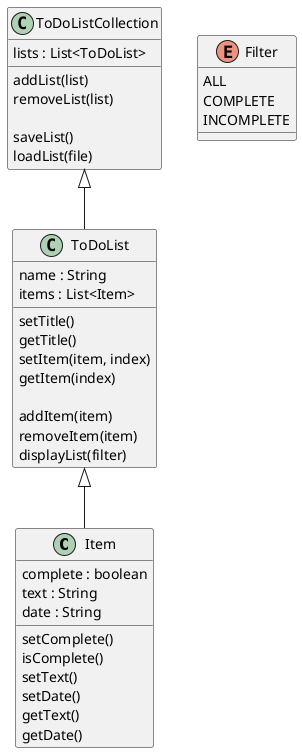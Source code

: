 @startuml
'https://plantuml.com/class-diagram

class Item {
    complete : boolean
    text : String
    date : String

    setComplete()
    isComplete()
    setText()
    setDate()
    getText()
    getDate()
}

class ToDoList {
    name : String
    items : List<Item>

    setTitle()
    getTitle()
    setItem(item, index)
    getItem(index)

    addItem(item)
    removeItem(item)
    displayList(filter)
}

class ToDoListCollection {
    lists : List<ToDoList>

    addList(list)
    removeList(list)

    saveList()
    loadList(file)
}

enum Filter {
    ALL
    COMPLETE
    INCOMPLETE
}

ToDoList <|-- Item
ToDoListCollection <|-- ToDoList
@enduml